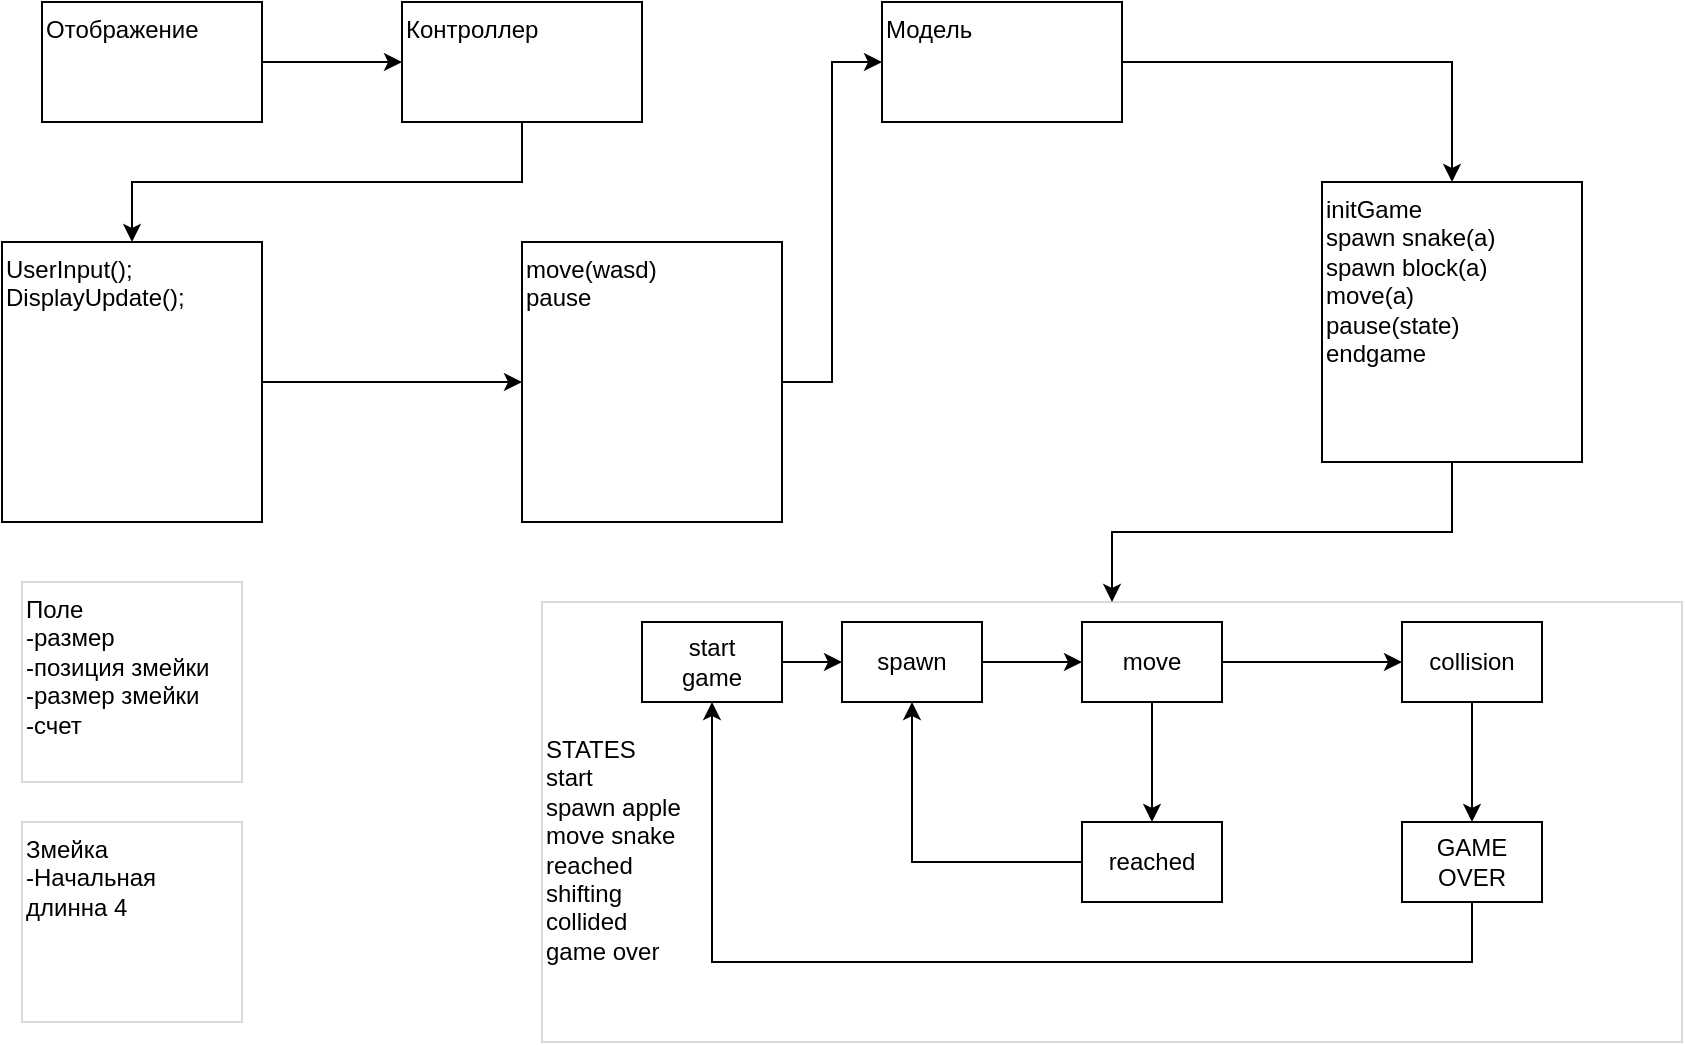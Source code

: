 <mxfile version="26.0.3">
  <diagram name="Страница — 1" id="ZmON14UHyYYvqqu9VCs_">
    <mxGraphModel dx="1751" dy="813" grid="1" gridSize="10" guides="1" tooltips="1" connect="1" arrows="1" fold="1" page="1" pageScale="1" pageWidth="827" pageHeight="1169" math="0" shadow="0">
      <root>
        <mxCell id="0" />
        <mxCell id="1" parent="0" />
        <mxCell id="X00inJrKpgiD-532tj3Z-11" style="edgeStyle=orthogonalEdgeStyle;rounded=0;orthogonalLoop=1;jettySize=auto;html=1;exitX=0.5;exitY=1;exitDx=0;exitDy=0;entryX=0.5;entryY=0;entryDx=0;entryDy=0;align=left;verticalAlign=top;" parent="1" source="X00inJrKpgiD-532tj3Z-1" target="C4h9ntveOW_z0Q-EAas6-2" edge="1">
          <mxGeometry relative="1" as="geometry" />
        </mxCell>
        <mxCell id="X00inJrKpgiD-532tj3Z-1" value="Контроллер" style="rounded=0;whiteSpace=wrap;html=1;align=left;verticalAlign=top;" parent="1" vertex="1">
          <mxGeometry x="190" y="60" width="120" height="60" as="geometry" />
        </mxCell>
        <mxCell id="X00inJrKpgiD-532tj3Z-13" style="edgeStyle=orthogonalEdgeStyle;rounded=0;orthogonalLoop=1;jettySize=auto;html=1;exitX=0.5;exitY=1;exitDx=0;exitDy=0;align=left;verticalAlign=top;" parent="1" source="C4h9ntveOW_z0Q-EAas6-4" target="X00inJrKpgiD-532tj3Z-10" edge="1">
          <mxGeometry relative="1" as="geometry" />
        </mxCell>
        <mxCell id="C4h9ntveOW_z0Q-EAas6-5" style="edgeStyle=orthogonalEdgeStyle;rounded=0;orthogonalLoop=1;jettySize=auto;html=1;exitX=1;exitY=0.5;exitDx=0;exitDy=0;entryX=0.5;entryY=0;entryDx=0;entryDy=0;" edge="1" parent="1" source="X00inJrKpgiD-532tj3Z-2" target="C4h9ntveOW_z0Q-EAas6-4">
          <mxGeometry relative="1" as="geometry" />
        </mxCell>
        <mxCell id="X00inJrKpgiD-532tj3Z-2" value="Модель&lt;div&gt;&lt;br&gt;&lt;/div&gt;" style="rounded=0;whiteSpace=wrap;html=1;align=left;verticalAlign=top;" parent="1" vertex="1">
          <mxGeometry x="430" y="60" width="120" height="60" as="geometry" />
        </mxCell>
        <mxCell id="X00inJrKpgiD-532tj3Z-5" value="" style="edgeStyle=orthogonalEdgeStyle;rounded=0;orthogonalLoop=1;jettySize=auto;html=1;align=left;verticalAlign=top;" parent="1" source="X00inJrKpgiD-532tj3Z-4" target="X00inJrKpgiD-532tj3Z-1" edge="1">
          <mxGeometry relative="1" as="geometry" />
        </mxCell>
        <mxCell id="X00inJrKpgiD-532tj3Z-4" value="Отображение" style="rounded=0;whiteSpace=wrap;html=1;align=left;verticalAlign=top;" parent="1" vertex="1">
          <mxGeometry x="10" y="60" width="110" height="60" as="geometry" />
        </mxCell>
        <mxCell id="X00inJrKpgiD-532tj3Z-12" style="edgeStyle=orthogonalEdgeStyle;rounded=0;orthogonalLoop=1;jettySize=auto;html=1;exitX=1;exitY=0.5;exitDx=0;exitDy=0;entryX=0;entryY=0.5;entryDx=0;entryDy=0;align=left;verticalAlign=top;" parent="1" source="X00inJrKpgiD-532tj3Z-6" target="X00inJrKpgiD-532tj3Z-2" edge="1">
          <mxGeometry relative="1" as="geometry" />
        </mxCell>
        <mxCell id="X00inJrKpgiD-532tj3Z-6" value="&lt;div&gt;move(wasd)&lt;/div&gt;&lt;div&gt;pause&lt;/div&gt;&lt;div&gt;&lt;br&gt;&lt;/div&gt;&lt;div&gt;&lt;br&gt;&lt;/div&gt;&lt;div&gt;&lt;br&gt;&lt;/div&gt;" style="whiteSpace=wrap;html=1;rounded=0;align=left;verticalAlign=top;" parent="1" vertex="1">
          <mxGeometry x="250" y="180" width="130" height="140" as="geometry" />
        </mxCell>
        <mxCell id="X00inJrKpgiD-532tj3Z-36" value="" style="group" parent="1" vertex="1" connectable="0">
          <mxGeometry x="260" y="360" width="570" height="220" as="geometry" />
        </mxCell>
        <mxCell id="X00inJrKpgiD-532tj3Z-10" value="" style="rounded=0;whiteSpace=wrap;html=1;opacity=15;align=left;verticalAlign=top;" parent="X00inJrKpgiD-532tj3Z-36" vertex="1">
          <mxGeometry width="570" height="220" as="geometry" />
        </mxCell>
        <mxCell id="X00inJrKpgiD-532tj3Z-24" value="collision" style="rounded=0;whiteSpace=wrap;html=1;" parent="X00inJrKpgiD-532tj3Z-36" vertex="1">
          <mxGeometry x="430" y="10" width="70" height="40" as="geometry" />
        </mxCell>
        <mxCell id="X00inJrKpgiD-532tj3Z-31" value="GAME OVER" style="rounded=0;whiteSpace=wrap;html=1;" parent="X00inJrKpgiD-532tj3Z-36" vertex="1">
          <mxGeometry x="430" y="110" width="70" height="40" as="geometry" />
        </mxCell>
        <mxCell id="X00inJrKpgiD-532tj3Z-37" value="" style="group" parent="X00inJrKpgiD-532tj3Z-36" vertex="1" connectable="0">
          <mxGeometry y="10" width="465" height="200" as="geometry" />
        </mxCell>
        <mxCell id="X00inJrKpgiD-532tj3Z-20" value="" style="edgeStyle=orthogonalEdgeStyle;rounded=0;orthogonalLoop=1;jettySize=auto;html=1;" parent="X00inJrKpgiD-532tj3Z-37" source="X00inJrKpgiD-532tj3Z-18" target="X00inJrKpgiD-532tj3Z-19" edge="1">
          <mxGeometry relative="1" as="geometry" />
        </mxCell>
        <mxCell id="X00inJrKpgiD-532tj3Z-18" value="start&lt;div&gt;game&lt;/div&gt;" style="rounded=0;whiteSpace=wrap;html=1;" parent="X00inJrKpgiD-532tj3Z-37" vertex="1">
          <mxGeometry x="50" width="70" height="40" as="geometry" />
        </mxCell>
        <mxCell id="X00inJrKpgiD-532tj3Z-22" value="" style="edgeStyle=orthogonalEdgeStyle;rounded=0;orthogonalLoop=1;jettySize=auto;html=1;" parent="X00inJrKpgiD-532tj3Z-37" source="X00inJrKpgiD-532tj3Z-19" target="X00inJrKpgiD-532tj3Z-21" edge="1">
          <mxGeometry relative="1" as="geometry" />
        </mxCell>
        <mxCell id="X00inJrKpgiD-532tj3Z-19" value="spawn" style="rounded=0;whiteSpace=wrap;html=1;" parent="X00inJrKpgiD-532tj3Z-37" vertex="1">
          <mxGeometry x="150" width="70" height="40" as="geometry" />
        </mxCell>
        <mxCell id="X00inJrKpgiD-532tj3Z-25" value="" style="edgeStyle=orthogonalEdgeStyle;rounded=0;orthogonalLoop=1;jettySize=auto;html=1;" parent="X00inJrKpgiD-532tj3Z-37" source="X00inJrKpgiD-532tj3Z-21" target="X00inJrKpgiD-532tj3Z-24" edge="1">
          <mxGeometry relative="1" as="geometry" />
        </mxCell>
        <mxCell id="X00inJrKpgiD-532tj3Z-27" value="" style="edgeStyle=orthogonalEdgeStyle;rounded=0;orthogonalLoop=1;jettySize=auto;html=1;" parent="X00inJrKpgiD-532tj3Z-37" source="X00inJrKpgiD-532tj3Z-21" target="X00inJrKpgiD-532tj3Z-26" edge="1">
          <mxGeometry relative="1" as="geometry" />
        </mxCell>
        <mxCell id="X00inJrKpgiD-532tj3Z-21" value="move" style="rounded=0;whiteSpace=wrap;html=1;" parent="X00inJrKpgiD-532tj3Z-37" vertex="1">
          <mxGeometry x="270" width="70" height="40" as="geometry" />
        </mxCell>
        <mxCell id="X00inJrKpgiD-532tj3Z-32" value="" style="edgeStyle=orthogonalEdgeStyle;rounded=0;orthogonalLoop=1;jettySize=auto;html=1;" parent="X00inJrKpgiD-532tj3Z-37" source="X00inJrKpgiD-532tj3Z-24" target="X00inJrKpgiD-532tj3Z-31" edge="1">
          <mxGeometry relative="1" as="geometry">
            <Array as="points">
              <mxPoint x="465" y="70" />
              <mxPoint x="465" y="70" />
            </Array>
          </mxGeometry>
        </mxCell>
        <mxCell id="X00inJrKpgiD-532tj3Z-35" style="edgeStyle=orthogonalEdgeStyle;rounded=0;orthogonalLoop=1;jettySize=auto;html=1;" parent="X00inJrKpgiD-532tj3Z-37" source="X00inJrKpgiD-532tj3Z-26" target="X00inJrKpgiD-532tj3Z-19" edge="1">
          <mxGeometry relative="1" as="geometry" />
        </mxCell>
        <mxCell id="X00inJrKpgiD-532tj3Z-26" value="reached" style="rounded=0;whiteSpace=wrap;html=1;" parent="X00inJrKpgiD-532tj3Z-37" vertex="1">
          <mxGeometry x="270" y="100" width="70" height="40" as="geometry" />
        </mxCell>
        <mxCell id="X00inJrKpgiD-532tj3Z-34" style="edgeStyle=orthogonalEdgeStyle;rounded=0;orthogonalLoop=1;jettySize=auto;html=1;exitX=0.5;exitY=1;exitDx=0;exitDy=0;entryX=0.5;entryY=1;entryDx=0;entryDy=0;" parent="X00inJrKpgiD-532tj3Z-37" source="X00inJrKpgiD-532tj3Z-31" target="X00inJrKpgiD-532tj3Z-18" edge="1">
          <mxGeometry relative="1" as="geometry">
            <Array as="points">
              <mxPoint x="465" y="170" />
              <mxPoint x="85" y="170" />
            </Array>
          </mxGeometry>
        </mxCell>
        <mxCell id="X00inJrKpgiD-532tj3Z-17" value="STATES&lt;div&gt;start&lt;/div&gt;&lt;div&gt;spawn apple&lt;/div&gt;&lt;div&gt;move snake&lt;/div&gt;&lt;div&gt;reached&lt;/div&gt;&lt;div&gt;shifting&lt;/div&gt;&lt;div&gt;collided&lt;/div&gt;&lt;div&gt;game over&lt;/div&gt;" style="text;html=1;align=left;verticalAlign=top;whiteSpace=wrap;rounded=0;" parent="X00inJrKpgiD-532tj3Z-37" vertex="1">
          <mxGeometry y="50" width="80" height="150" as="geometry" />
        </mxCell>
        <mxCell id="X00inJrKpgiD-532tj3Z-38" value="Поле&lt;div&gt;-размер&lt;/div&gt;&lt;div&gt;-позиция змейки&lt;/div&gt;&lt;div&gt;-размер змейки&amp;nbsp;&lt;/div&gt;&lt;div&gt;-счет&lt;/div&gt;" style="rounded=0;whiteSpace=wrap;html=1;opacity=15;align=left;verticalAlign=top;" parent="1" vertex="1">
          <mxGeometry y="350" width="110" height="100" as="geometry" />
        </mxCell>
        <mxCell id="C4h9ntveOW_z0Q-EAas6-3" style="edgeStyle=orthogonalEdgeStyle;rounded=0;orthogonalLoop=1;jettySize=auto;html=1;exitX=1;exitY=0.5;exitDx=0;exitDy=0;entryX=0;entryY=0.5;entryDx=0;entryDy=0;" edge="1" parent="1" source="C4h9ntveOW_z0Q-EAas6-2" target="X00inJrKpgiD-532tj3Z-6">
          <mxGeometry relative="1" as="geometry" />
        </mxCell>
        <mxCell id="C4h9ntveOW_z0Q-EAas6-2" value="UserInput();&lt;div&gt;DisplayUpdate();&lt;/div&gt;" style="whiteSpace=wrap;html=1;rounded=0;align=left;verticalAlign=top;" vertex="1" parent="1">
          <mxGeometry x="-10" y="180" width="130" height="140" as="geometry" />
        </mxCell>
        <mxCell id="C4h9ntveOW_z0Q-EAas6-4" value="initGame&lt;div&gt;spawn snake(a)&lt;/div&gt;&lt;div&gt;spawn block(a)&lt;/div&gt;&lt;div&gt;move(a)&lt;br&gt;&lt;div&gt;pause(state)&lt;/div&gt;&lt;div&gt;endgame&lt;/div&gt;&lt;div&gt;&lt;br&gt;&lt;/div&gt;&lt;/div&gt;" style="whiteSpace=wrap;html=1;rounded=0;align=left;verticalAlign=top;" vertex="1" parent="1">
          <mxGeometry x="650" y="150" width="130" height="140" as="geometry" />
        </mxCell>
        <mxCell id="C4h9ntveOW_z0Q-EAas6-7" value="Змейка&lt;div&gt;-Начальная длинна 4&lt;/div&gt;&lt;div&gt;&lt;br&gt;&lt;/div&gt;" style="rounded=0;whiteSpace=wrap;html=1;opacity=15;align=left;verticalAlign=top;" vertex="1" parent="1">
          <mxGeometry y="470" width="110" height="100" as="geometry" />
        </mxCell>
      </root>
    </mxGraphModel>
  </diagram>
</mxfile>
